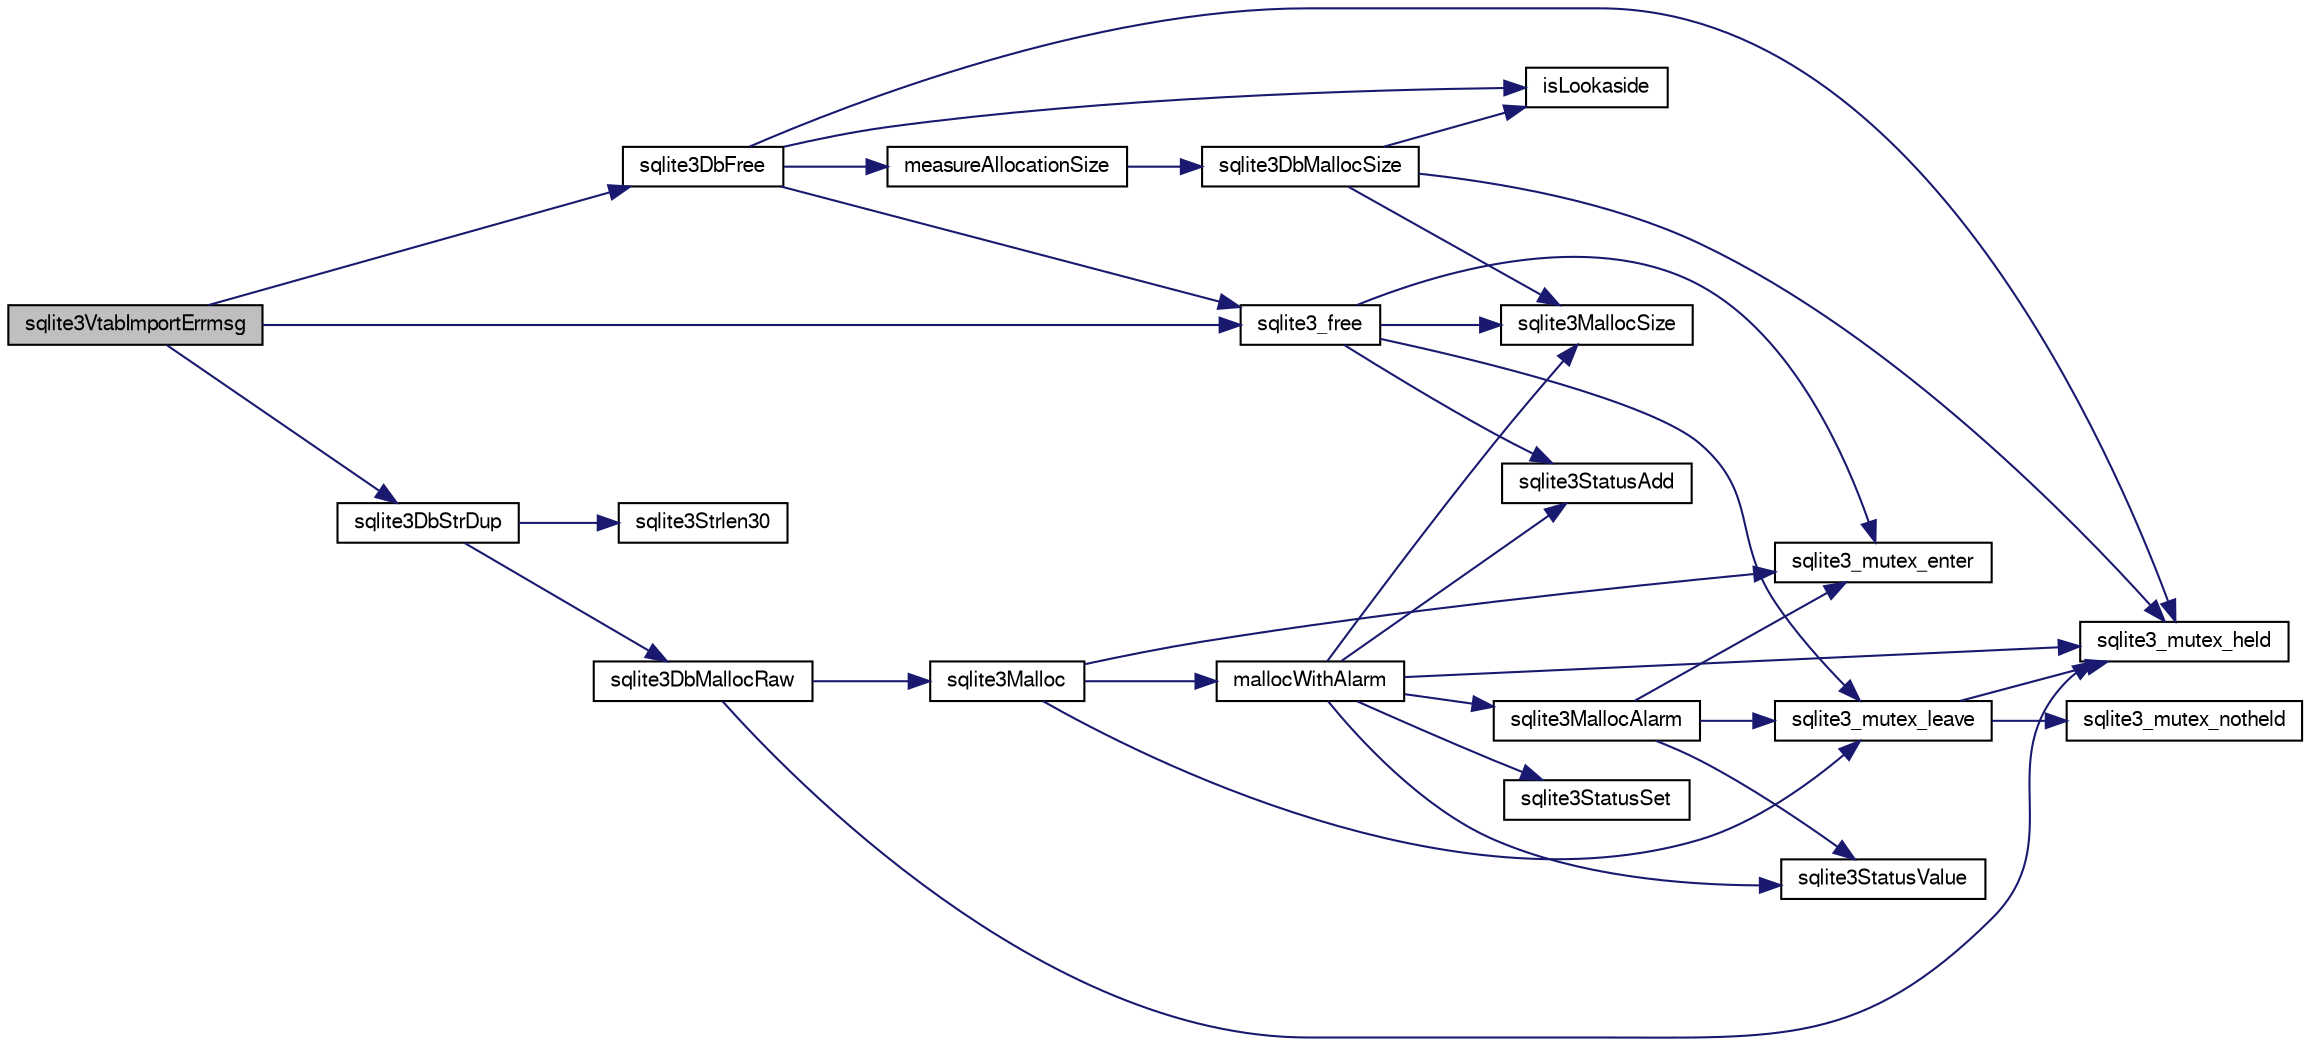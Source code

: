 digraph "sqlite3VtabImportErrmsg"
{
  edge [fontname="FreeSans",fontsize="10",labelfontname="FreeSans",labelfontsize="10"];
  node [fontname="FreeSans",fontsize="10",shape=record];
  rankdir="LR";
  Node804327 [label="sqlite3VtabImportErrmsg",height=0.2,width=0.4,color="black", fillcolor="grey75", style="filled", fontcolor="black"];
  Node804327 -> Node804328 [color="midnightblue",fontsize="10",style="solid",fontname="FreeSans"];
  Node804328 [label="sqlite3DbFree",height=0.2,width=0.4,color="black", fillcolor="white", style="filled",URL="$sqlite3_8c.html#ac70ab821a6607b4a1b909582dc37a069"];
  Node804328 -> Node804329 [color="midnightblue",fontsize="10",style="solid",fontname="FreeSans"];
  Node804329 [label="sqlite3_mutex_held",height=0.2,width=0.4,color="black", fillcolor="white", style="filled",URL="$sqlite3_8c.html#acf77da68932b6bc163c5e68547ecc3e7"];
  Node804328 -> Node804330 [color="midnightblue",fontsize="10",style="solid",fontname="FreeSans"];
  Node804330 [label="measureAllocationSize",height=0.2,width=0.4,color="black", fillcolor="white", style="filled",URL="$sqlite3_8c.html#a45731e644a22fdb756e2b6337224217a"];
  Node804330 -> Node804331 [color="midnightblue",fontsize="10",style="solid",fontname="FreeSans"];
  Node804331 [label="sqlite3DbMallocSize",height=0.2,width=0.4,color="black", fillcolor="white", style="filled",URL="$sqlite3_8c.html#aa397e5a8a03495203a0767abf0a71f86"];
  Node804331 -> Node804332 [color="midnightblue",fontsize="10",style="solid",fontname="FreeSans"];
  Node804332 [label="sqlite3MallocSize",height=0.2,width=0.4,color="black", fillcolor="white", style="filled",URL="$sqlite3_8c.html#acf5d2a5f35270bafb050bd2def576955"];
  Node804331 -> Node804329 [color="midnightblue",fontsize="10",style="solid",fontname="FreeSans"];
  Node804331 -> Node804333 [color="midnightblue",fontsize="10",style="solid",fontname="FreeSans"];
  Node804333 [label="isLookaside",height=0.2,width=0.4,color="black", fillcolor="white", style="filled",URL="$sqlite3_8c.html#a770fa05ff9717b75e16f4d968a77b897"];
  Node804328 -> Node804333 [color="midnightblue",fontsize="10",style="solid",fontname="FreeSans"];
  Node804328 -> Node804334 [color="midnightblue",fontsize="10",style="solid",fontname="FreeSans"];
  Node804334 [label="sqlite3_free",height=0.2,width=0.4,color="black", fillcolor="white", style="filled",URL="$sqlite3_8c.html#a6552349e36a8a691af5487999ab09519"];
  Node804334 -> Node804335 [color="midnightblue",fontsize="10",style="solid",fontname="FreeSans"];
  Node804335 [label="sqlite3_mutex_enter",height=0.2,width=0.4,color="black", fillcolor="white", style="filled",URL="$sqlite3_8c.html#a1c12cde690bd89f104de5cbad12a6bf5"];
  Node804334 -> Node804336 [color="midnightblue",fontsize="10",style="solid",fontname="FreeSans"];
  Node804336 [label="sqlite3StatusAdd",height=0.2,width=0.4,color="black", fillcolor="white", style="filled",URL="$sqlite3_8c.html#afa029f93586aeab4cc85360905dae9cd"];
  Node804334 -> Node804332 [color="midnightblue",fontsize="10",style="solid",fontname="FreeSans"];
  Node804334 -> Node804337 [color="midnightblue",fontsize="10",style="solid",fontname="FreeSans"];
  Node804337 [label="sqlite3_mutex_leave",height=0.2,width=0.4,color="black", fillcolor="white", style="filled",URL="$sqlite3_8c.html#a5838d235601dbd3c1fa993555c6bcc93"];
  Node804337 -> Node804329 [color="midnightblue",fontsize="10",style="solid",fontname="FreeSans"];
  Node804337 -> Node804338 [color="midnightblue",fontsize="10",style="solid",fontname="FreeSans"];
  Node804338 [label="sqlite3_mutex_notheld",height=0.2,width=0.4,color="black", fillcolor="white", style="filled",URL="$sqlite3_8c.html#a83967c837c1c000d3b5adcfaa688f5dc"];
  Node804327 -> Node804339 [color="midnightblue",fontsize="10",style="solid",fontname="FreeSans"];
  Node804339 [label="sqlite3DbStrDup",height=0.2,width=0.4,color="black", fillcolor="white", style="filled",URL="$sqlite3_8c.html#a0ec4772ee6de7316ecd1e6cabb1beeef"];
  Node804339 -> Node804340 [color="midnightblue",fontsize="10",style="solid",fontname="FreeSans"];
  Node804340 [label="sqlite3Strlen30",height=0.2,width=0.4,color="black", fillcolor="white", style="filled",URL="$sqlite3_8c.html#a3dcd80ba41f1a308193dee74857b62a7"];
  Node804339 -> Node804341 [color="midnightblue",fontsize="10",style="solid",fontname="FreeSans"];
  Node804341 [label="sqlite3DbMallocRaw",height=0.2,width=0.4,color="black", fillcolor="white", style="filled",URL="$sqlite3_8c.html#abbe8be0cf7175e11ddc3e2218fad924e"];
  Node804341 -> Node804329 [color="midnightblue",fontsize="10",style="solid",fontname="FreeSans"];
  Node804341 -> Node804342 [color="midnightblue",fontsize="10",style="solid",fontname="FreeSans"];
  Node804342 [label="sqlite3Malloc",height=0.2,width=0.4,color="black", fillcolor="white", style="filled",URL="$sqlite3_8c.html#a361a2eaa846b1885f123abe46f5d8b2b"];
  Node804342 -> Node804335 [color="midnightblue",fontsize="10",style="solid",fontname="FreeSans"];
  Node804342 -> Node804343 [color="midnightblue",fontsize="10",style="solid",fontname="FreeSans"];
  Node804343 [label="mallocWithAlarm",height=0.2,width=0.4,color="black", fillcolor="white", style="filled",URL="$sqlite3_8c.html#ab070d5cf8e48ec8a6a43cf025d48598b"];
  Node804343 -> Node804329 [color="midnightblue",fontsize="10",style="solid",fontname="FreeSans"];
  Node804343 -> Node804344 [color="midnightblue",fontsize="10",style="solid",fontname="FreeSans"];
  Node804344 [label="sqlite3StatusSet",height=0.2,width=0.4,color="black", fillcolor="white", style="filled",URL="$sqlite3_8c.html#afec7586c01fcb5ea17dc9d7725a589d9"];
  Node804343 -> Node804345 [color="midnightblue",fontsize="10",style="solid",fontname="FreeSans"];
  Node804345 [label="sqlite3StatusValue",height=0.2,width=0.4,color="black", fillcolor="white", style="filled",URL="$sqlite3_8c.html#a30b8ac296c6e200c1fa57708d52c6ef6"];
  Node804343 -> Node804346 [color="midnightblue",fontsize="10",style="solid",fontname="FreeSans"];
  Node804346 [label="sqlite3MallocAlarm",height=0.2,width=0.4,color="black", fillcolor="white", style="filled",URL="$sqlite3_8c.html#ada66988e8471d1198f3219c062377508"];
  Node804346 -> Node804345 [color="midnightblue",fontsize="10",style="solid",fontname="FreeSans"];
  Node804346 -> Node804337 [color="midnightblue",fontsize="10",style="solid",fontname="FreeSans"];
  Node804346 -> Node804335 [color="midnightblue",fontsize="10",style="solid",fontname="FreeSans"];
  Node804343 -> Node804332 [color="midnightblue",fontsize="10",style="solid",fontname="FreeSans"];
  Node804343 -> Node804336 [color="midnightblue",fontsize="10",style="solid",fontname="FreeSans"];
  Node804342 -> Node804337 [color="midnightblue",fontsize="10",style="solid",fontname="FreeSans"];
  Node804327 -> Node804334 [color="midnightblue",fontsize="10",style="solid",fontname="FreeSans"];
}
